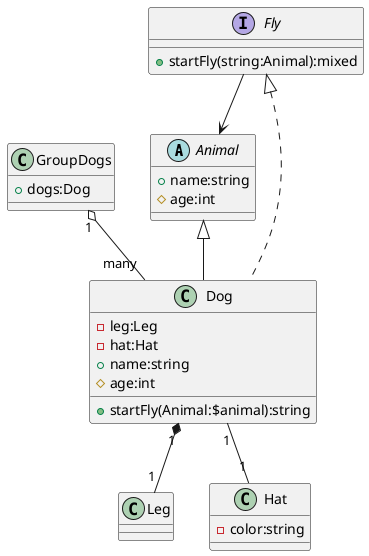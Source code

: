 @startuml

abstract class Animal
{
+name:string
#age:int

}
class GroupDogs
{
+dogs:Dog

}
class Leg
{

}
class Hat
{
-color:string

}
interface Fly
{
+startFly(string:Animal):mixed

}
class Dog
{
-leg:Leg
-hat:Hat
+name:string
#age:int
+startFly(Animal:$animal):string

}

GroupDogs "1"  o-- "many" Dog




class Dog extends Animal
class Dog implements Fly
Dog "1"  *-- "1" Leg
Dog "1"  -- "1" Hat

Fly --> Animal


@enduml